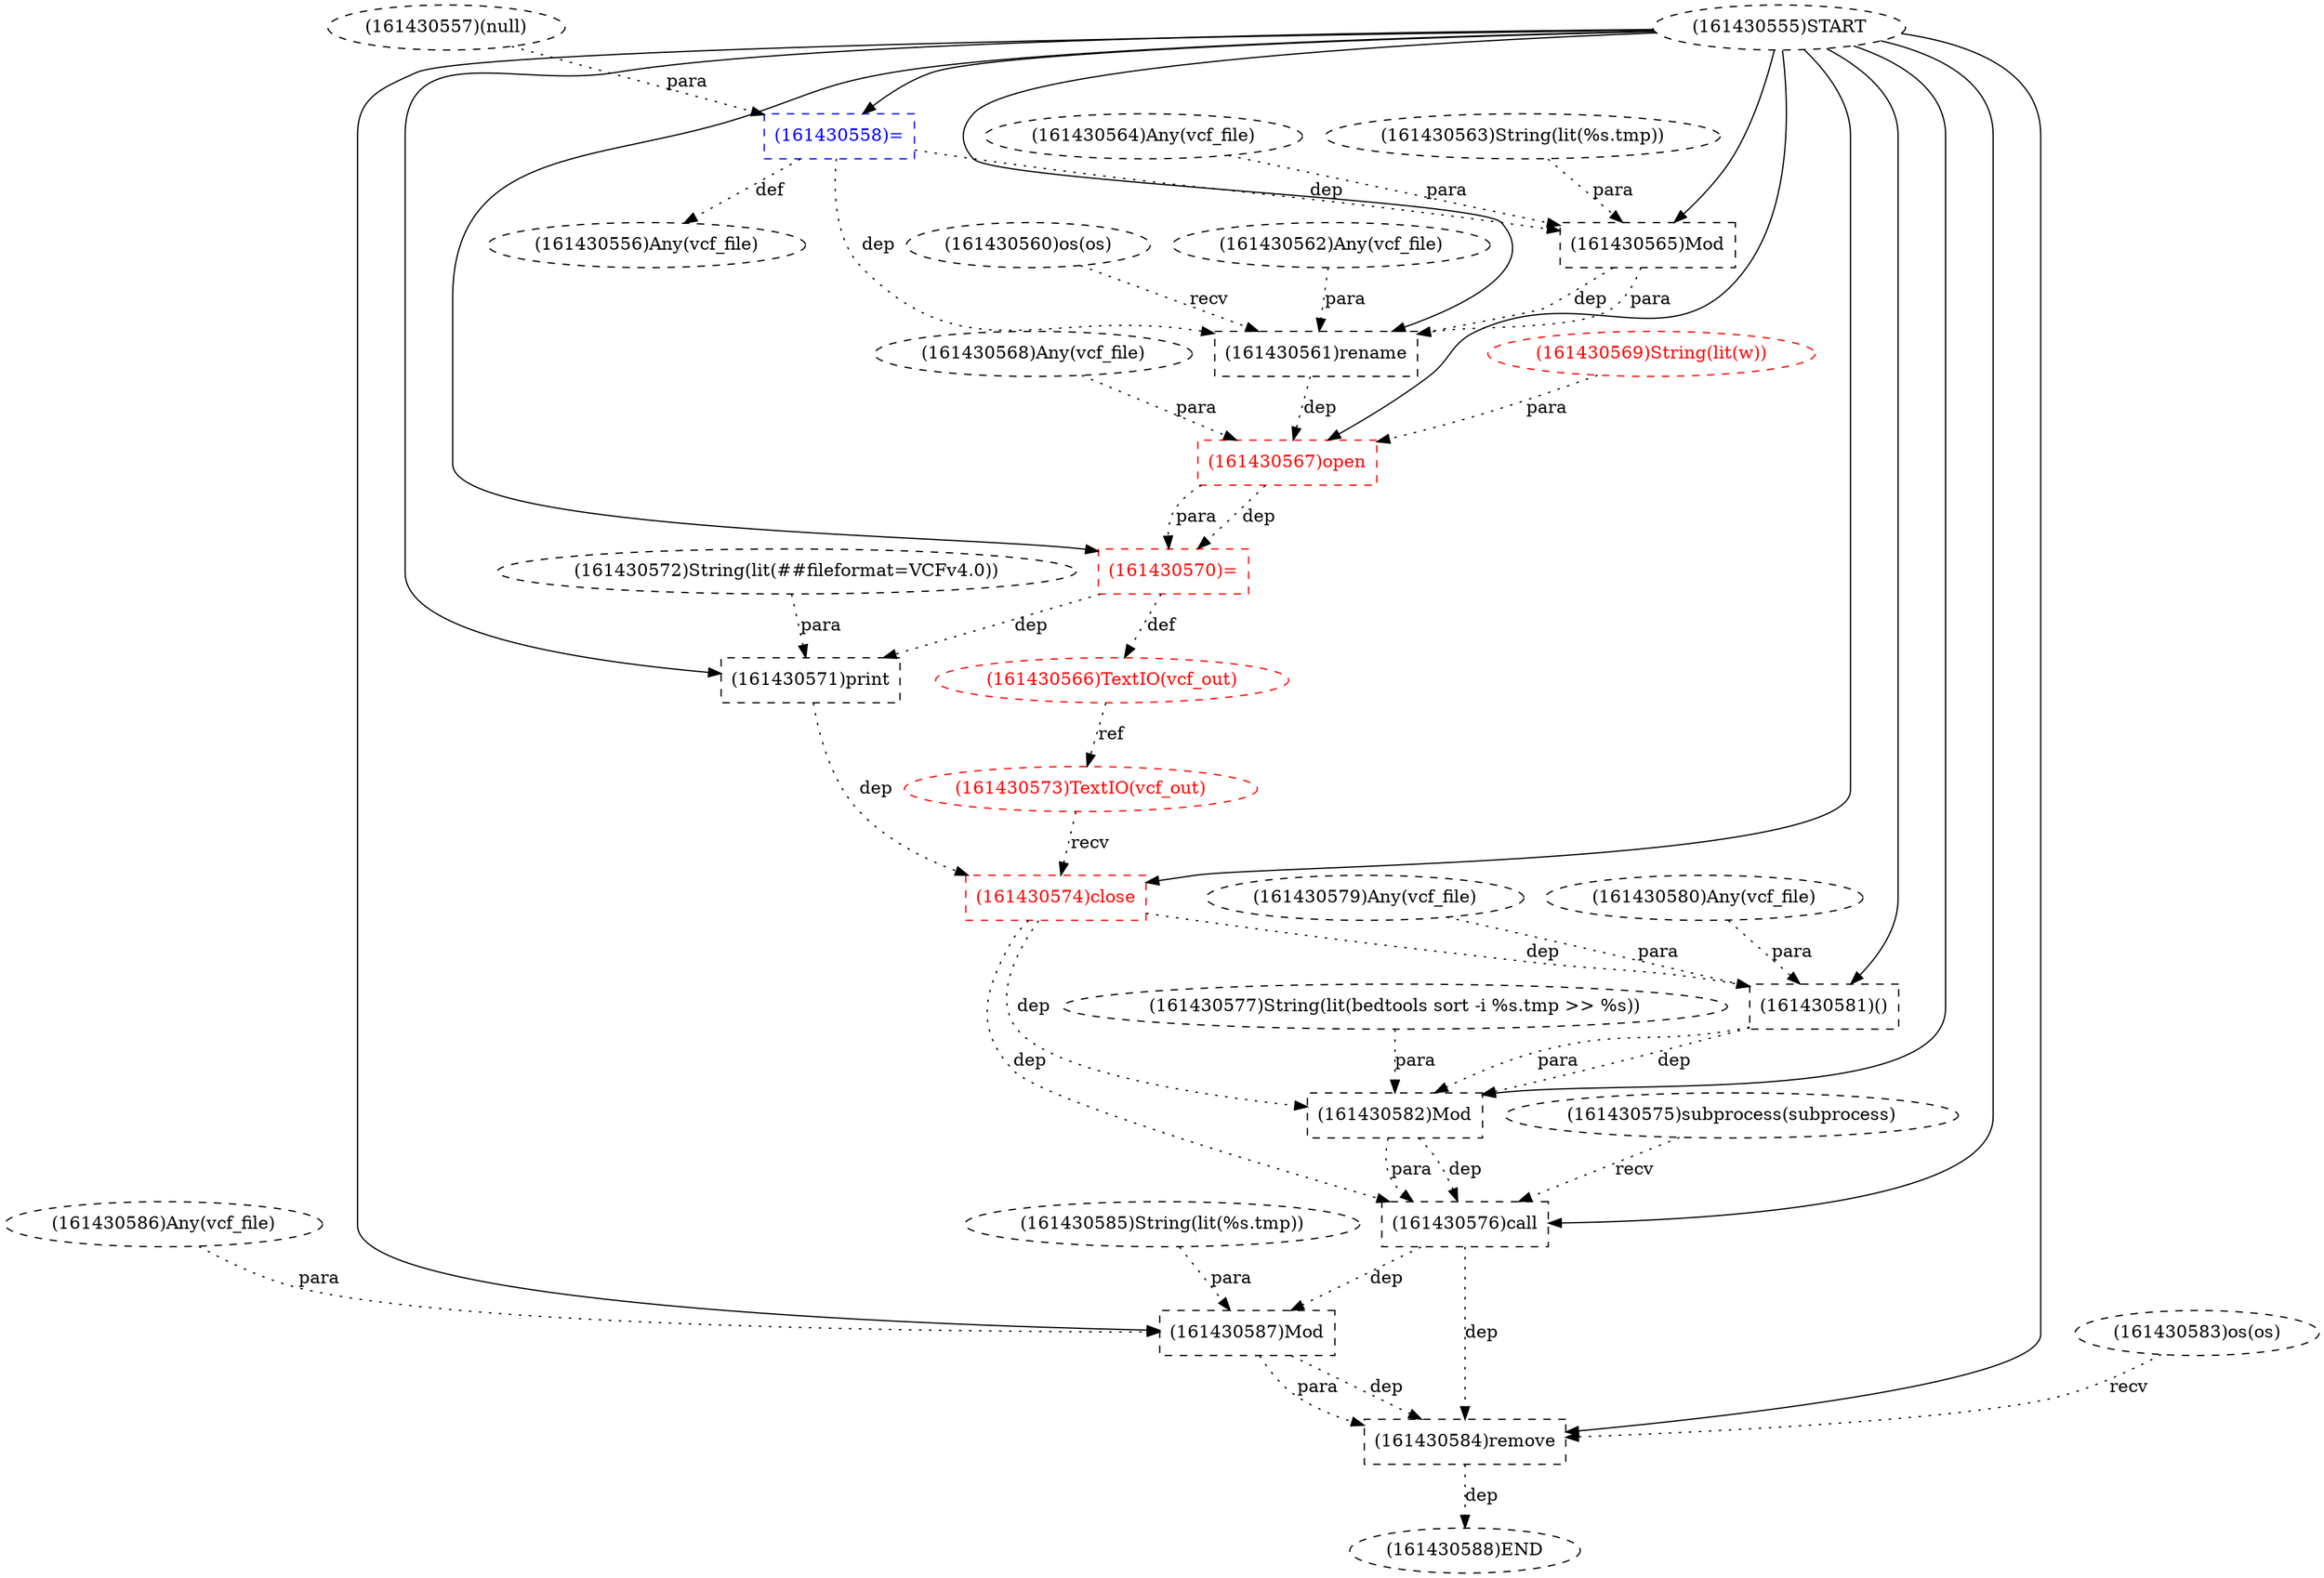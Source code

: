 digraph G {
1 [label="(161430584)remove" shape=box style=dashed]
2 [label="(161430587)Mod" shape=box style=dashed]
3 [label="(161430582)Mod" shape=box style=dashed]
4 [label="(161430558)=" shape=box style=dashed color=blue fontcolor=blue]
5 [label="(161430571)print" shape=box style=dashed]
6 [label="(161430569)String(lit(w))" shape=ellipse style=dashed color=red fontcolor=red]
7 [label="(161430583)os(os)" shape=ellipse style=dashed]
8 [label="(161430588)END" style=dashed]
9 [label="(161430586)Any(vcf_file)" shape=ellipse style=dashed]
10 [label="(161430557)(null)" shape=ellipse style=dashed]
11 [label="(161430580)Any(vcf_file)" shape=ellipse style=dashed]
12 [label="(161430576)call" shape=box style=dashed]
13 [label="(161430572)String(lit(##fileformat=VCFv4.0))" shape=ellipse style=dashed]
14 [label="(161430574)close" shape=box style=dashed color=red fontcolor=red]
15 [label="(161430565)Mod" shape=box style=dashed]
16 [label="(161430555)START" style=dashed]
17 [label="(161430560)os(os)" shape=ellipse style=dashed]
18 [label="(161430566)TextIO(vcf_out)" shape=ellipse style=dashed color=red fontcolor=red]
19 [label="(161430579)Any(vcf_file)" shape=ellipse style=dashed]
20 [label="(161430581)()" shape=box style=dashed]
21 [label="(161430567)open" shape=box style=dashed color=red fontcolor=red]
22 [label="(161430556)Any(vcf_file)" shape=ellipse style=dashed]
23 [label="(161430562)Any(vcf_file)" shape=ellipse style=dashed]
24 [label="(161430585)String(lit(%s.tmp))" shape=ellipse style=dashed]
25 [label="(161430573)TextIO(vcf_out)" shape=ellipse style=dashed color=red fontcolor=red]
26 [label="(161430575)subprocess(subprocess)" shape=ellipse style=dashed]
27 [label="(161430561)rename" shape=box style=dashed]
28 [label="(161430570)=" shape=box style=dashed color=red fontcolor=red]
29 [label="(161430564)Any(vcf_file)" shape=ellipse style=dashed]
30 [label="(161430568)Any(vcf_file)" shape=ellipse style=dashed]
31 [label="(161430577)String(lit(bedtools sort -i %s.tmp >> %s))" shape=ellipse style=dashed]
32 [label="(161430563)String(lit(%s.tmp))" shape=ellipse style=dashed]
16 -> 1 [label="" style=solid];
7 -> 1 [label="recv" style=dotted];
2 -> 1 [label="dep" style=dotted];
2 -> 1 [label="para" style=dotted];
12 -> 1 [label="dep" style=dotted];
16 -> 2 [label="" style=solid];
24 -> 2 [label="para" style=dotted];
9 -> 2 [label="para" style=dotted];
12 -> 2 [label="dep" style=dotted];
16 -> 3 [label="" style=solid];
31 -> 3 [label="para" style=dotted];
20 -> 3 [label="dep" style=dotted];
20 -> 3 [label="para" style=dotted];
14 -> 3 [label="dep" style=dotted];
16 -> 4 [label="" style=solid];
10 -> 4 [label="para" style=dotted];
16 -> 5 [label="" style=solid];
13 -> 5 [label="para" style=dotted];
28 -> 5 [label="dep" style=dotted];
1 -> 8 [label="dep" style=dotted];
16 -> 12 [label="" style=solid];
26 -> 12 [label="recv" style=dotted];
3 -> 12 [label="dep" style=dotted];
3 -> 12 [label="para" style=dotted];
14 -> 12 [label="dep" style=dotted];
16 -> 14 [label="" style=solid];
25 -> 14 [label="recv" style=dotted];
5 -> 14 [label="dep" style=dotted];
16 -> 15 [label="" style=solid];
32 -> 15 [label="para" style=dotted];
29 -> 15 [label="para" style=dotted];
4 -> 15 [label="dep" style=dotted];
28 -> 18 [label="def" style=dotted];
16 -> 20 [label="" style=solid];
19 -> 20 [label="para" style=dotted];
11 -> 20 [label="para" style=dotted];
14 -> 20 [label="dep" style=dotted];
16 -> 21 [label="" style=solid];
30 -> 21 [label="para" style=dotted];
6 -> 21 [label="para" style=dotted];
27 -> 21 [label="dep" style=dotted];
4 -> 22 [label="def" style=dotted];
18 -> 25 [label="ref" style=dotted];
16 -> 27 [label="" style=solid];
17 -> 27 [label="recv" style=dotted];
23 -> 27 [label="para" style=dotted];
15 -> 27 [label="dep" style=dotted];
15 -> 27 [label="para" style=dotted];
4 -> 27 [label="dep" style=dotted];
16 -> 28 [label="" style=solid];
21 -> 28 [label="dep" style=dotted];
21 -> 28 [label="para" style=dotted];
}